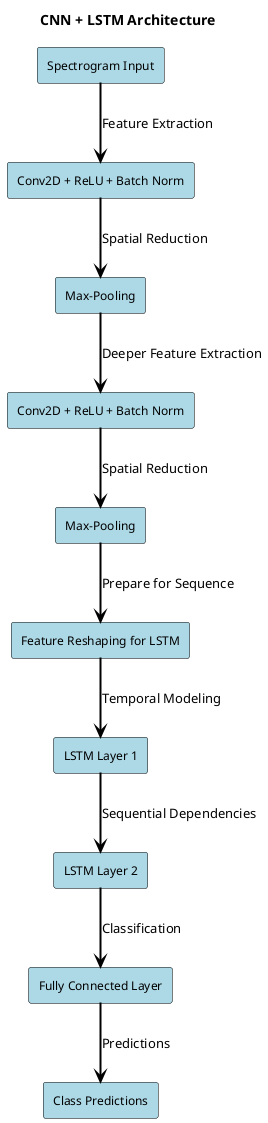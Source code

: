 @startuml cnn_lstm_model
title CNN + LSTM Architecture

skinparam rectangle {
  BackgroundColor LightBlue
  BorderColor Black
  FontSize 12
  RoundCorner 5
}

skinparam arrow {
  Color Black
  Thickness 2
}

rectangle "Spectrogram Input" as Input
rectangle "Conv2D + ReLU + Batch Norm" as Conv1
rectangle "Max-Pooling" as Pool1
rectangle "Conv2D + ReLU + Batch Norm" as Conv2
rectangle "Max-Pooling" as Pool2
rectangle "Feature Reshaping for LSTM" as Reshape
rectangle "LSTM Layer 1" as LSTM1
rectangle "LSTM Layer 2" as LSTM2
rectangle "Fully Connected Layer" as FC
rectangle "Class Predictions" as Output

Input --> Conv1 : Feature Extraction
Conv1 --> Pool1 : Spatial Reduction
Pool1 --> Conv2 : Deeper Feature Extraction
Conv2 --> Pool2 : Spatial Reduction
Pool2 --> Reshape : Prepare for Sequence
Reshape --> LSTM1 : Temporal Modeling
LSTM1 --> LSTM2 : Sequential Dependencies
LSTM2 --> FC : Classification
FC --> Output : Predictions

@enduml
